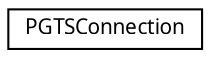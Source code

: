 digraph "Graphical Class Hierarchy"
{
  edge [fontname="LucidaGrande",fontsize="10",labelfontname="LucidaGrande",labelfontsize="10"];
  node [fontname="LucidaGrande",fontsize="10",shape=record];
  rankdir="LR";
  Node1 [label="PGTSConnection",height=0.2,width=0.4,color="black", fillcolor="white", style="filled",URL="$interface_p_g_t_s_connection.html"];
}
